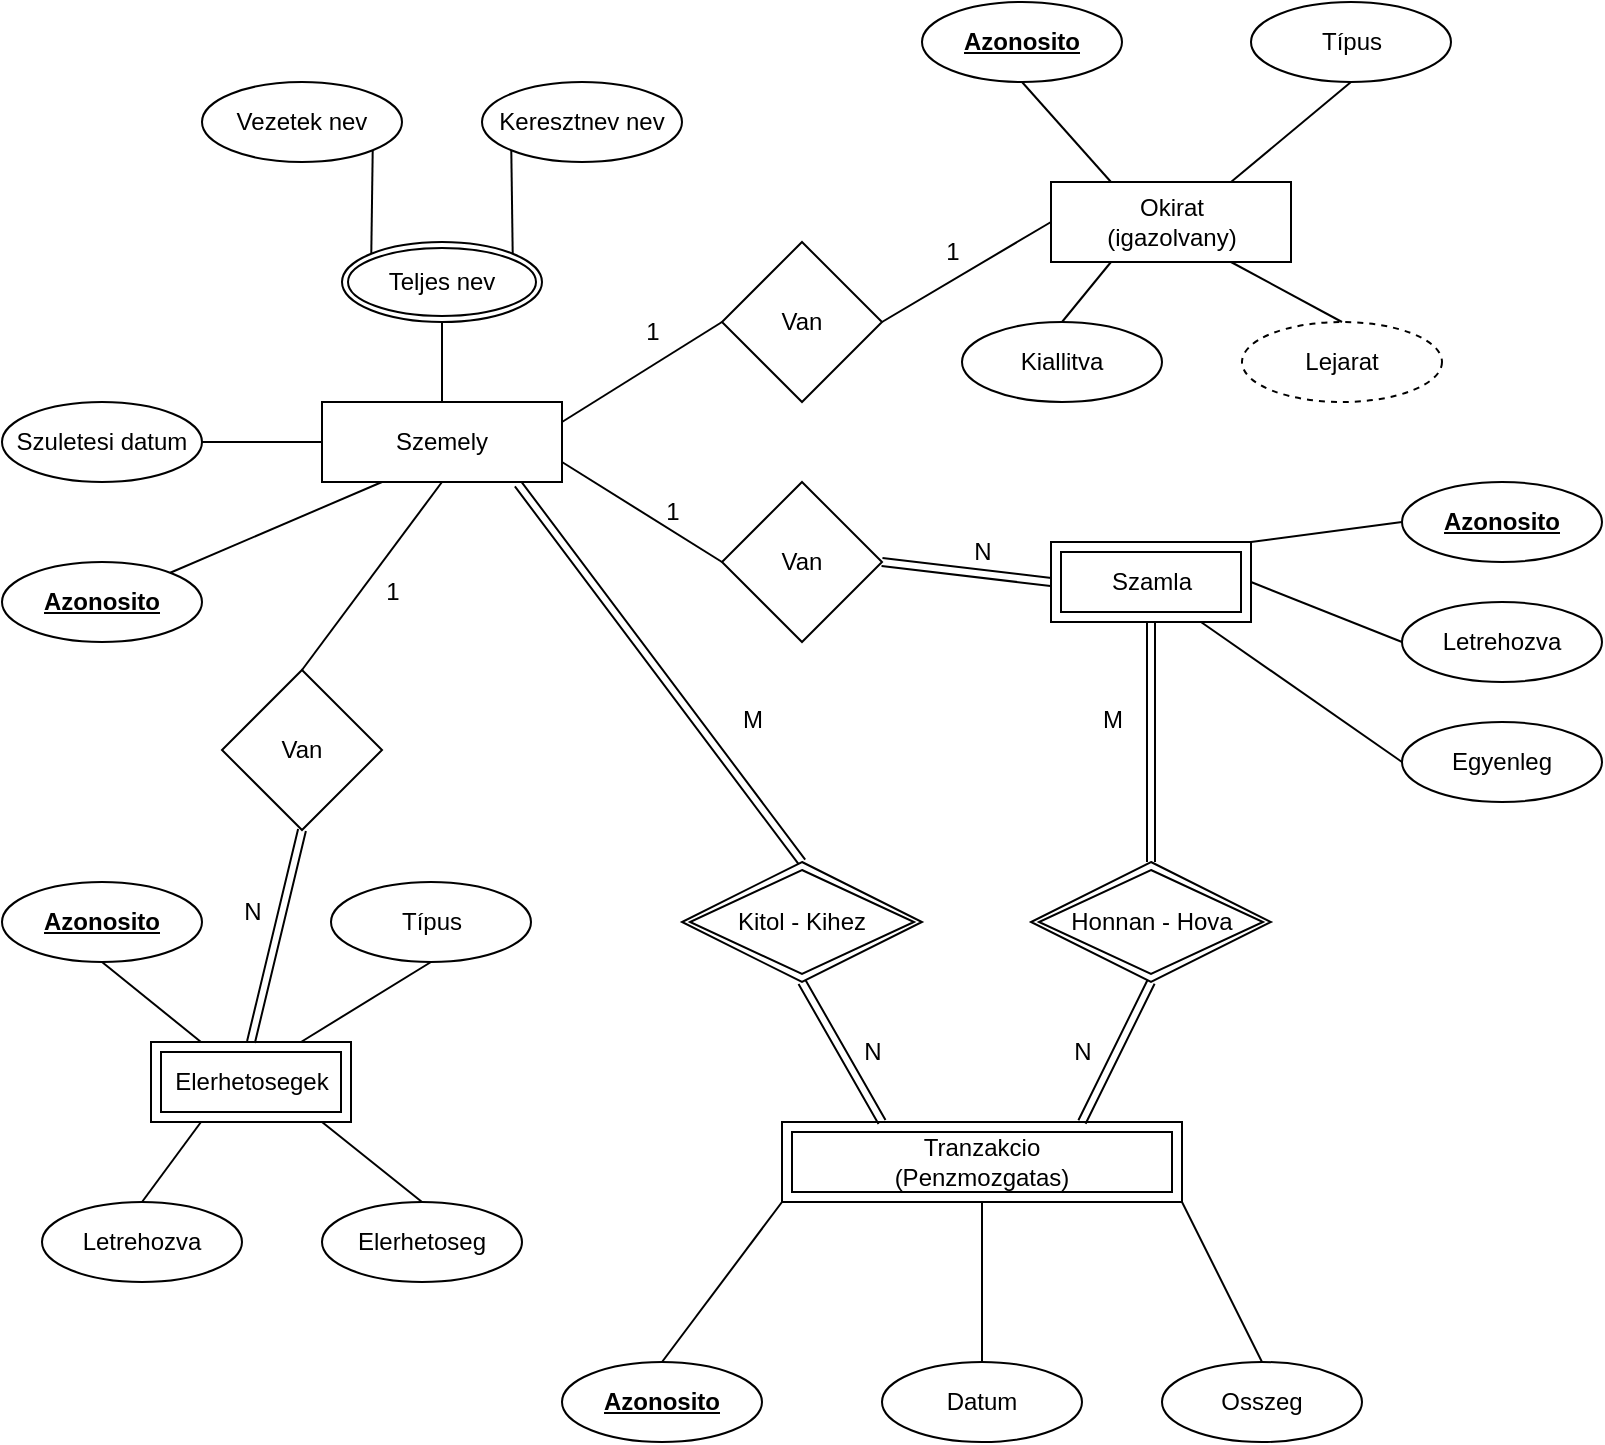 <mxfile version="22.1.4" type="device">
  <diagram id="ZhcR84m63UL_yrtATr14" name="Page-1">
    <mxGraphModel dx="1434" dy="706" grid="1" gridSize="10" guides="1" tooltips="1" connect="1" arrows="1" fold="1" page="1" pageScale="1" pageWidth="1169" pageHeight="827" background="#ffffff" math="0" shadow="0">
      <root>
        <mxCell id="0" />
        <mxCell id="1" parent="0" />
        <mxCell id="3jbmsUtakSOqrdovEyNH-1" value="Szemely" style="rounded=0;whiteSpace=wrap;html=1;" parent="1" vertex="1">
          <mxGeometry x="180" y="240" width="120" height="40" as="geometry" />
        </mxCell>
        <mxCell id="3jbmsUtakSOqrdovEyNH-2" value="Van" style="rhombus;whiteSpace=wrap;html=1;" parent="1" vertex="1">
          <mxGeometry x="380" y="160" width="80" height="80" as="geometry" />
        </mxCell>
        <mxCell id="3jbmsUtakSOqrdovEyNH-5" value="Teljes nev" style="ellipse;shape=doubleEllipse;margin=3;whiteSpace=wrap;html=1;align=center;" parent="1" vertex="1">
          <mxGeometry x="190" y="160" width="100" height="40" as="geometry" />
        </mxCell>
        <mxCell id="3jbmsUtakSOqrdovEyNH-6" value="&lt;div&gt;Vezetek nev&lt;/div&gt;" style="ellipse;whiteSpace=wrap;html=1;align=center;" parent="1" vertex="1">
          <mxGeometry x="120" y="80" width="100" height="40" as="geometry" />
        </mxCell>
        <mxCell id="3jbmsUtakSOqrdovEyNH-7" value="&lt;div&gt;Keresztnev nev&lt;/div&gt;" style="ellipse;whiteSpace=wrap;html=1;align=center;" parent="1" vertex="1">
          <mxGeometry x="260" y="80" width="100" height="40" as="geometry" />
        </mxCell>
        <mxCell id="3jbmsUtakSOqrdovEyNH-9" value="" style="endArrow=none;html=1;rounded=0;exitX=1;exitY=1;exitDx=0;exitDy=0;entryX=0;entryY=0;entryDx=0;entryDy=0;" parent="1" source="3jbmsUtakSOqrdovEyNH-6" target="3jbmsUtakSOqrdovEyNH-5" edge="1">
          <mxGeometry relative="1" as="geometry">
            <mxPoint x="310" y="170" as="sourcePoint" />
            <mxPoint x="470" y="170" as="targetPoint" />
          </mxGeometry>
        </mxCell>
        <mxCell id="3jbmsUtakSOqrdovEyNH-10" value="" style="endArrow=none;html=1;rounded=0;exitX=1;exitY=0;exitDx=0;exitDy=0;entryX=0;entryY=1;entryDx=0;entryDy=0;" parent="1" source="3jbmsUtakSOqrdovEyNH-5" target="3jbmsUtakSOqrdovEyNH-7" edge="1">
          <mxGeometry relative="1" as="geometry">
            <mxPoint x="560" y="180" as="sourcePoint" />
            <mxPoint x="720" y="180" as="targetPoint" />
          </mxGeometry>
        </mxCell>
        <mxCell id="3jbmsUtakSOqrdovEyNH-11" value="" style="endArrow=none;html=1;rounded=0;exitX=0.5;exitY=1;exitDx=0;exitDy=0;" parent="1" source="3jbmsUtakSOqrdovEyNH-5" target="3jbmsUtakSOqrdovEyNH-1" edge="1">
          <mxGeometry relative="1" as="geometry">
            <mxPoint x="560" y="180" as="sourcePoint" />
            <mxPoint x="720" y="180" as="targetPoint" />
          </mxGeometry>
        </mxCell>
        <mxCell id="3jbmsUtakSOqrdovEyNH-12" value="&lt;b&gt;&lt;u&gt;Azonosito&lt;/u&gt;&lt;/b&gt;" style="ellipse;whiteSpace=wrap;html=1;align=center;" parent="1" vertex="1">
          <mxGeometry x="20" y="320" width="100" height="40" as="geometry" />
        </mxCell>
        <mxCell id="3jbmsUtakSOqrdovEyNH-14" value="" style="endArrow=none;html=1;rounded=0;exitX=0.25;exitY=1;exitDx=0;exitDy=0;" parent="1" source="3jbmsUtakSOqrdovEyNH-1" target="3jbmsUtakSOqrdovEyNH-12" edge="1">
          <mxGeometry relative="1" as="geometry">
            <mxPoint x="560" y="180" as="sourcePoint" />
            <mxPoint x="720" y="180" as="targetPoint" />
          </mxGeometry>
        </mxCell>
        <mxCell id="3jbmsUtakSOqrdovEyNH-15" value="Szamla" style="shape=ext;margin=3;double=1;whiteSpace=wrap;html=1;align=center;" parent="1" vertex="1">
          <mxGeometry x="544.5" y="310" width="100" height="40" as="geometry" />
        </mxCell>
        <mxCell id="3jbmsUtakSOqrdovEyNH-16" value="" style="shape=link;html=1;rounded=0;exitX=0;exitY=0.5;exitDx=0;exitDy=0;entryX=1;entryY=0.5;entryDx=0;entryDy=0;" parent="1" source="3jbmsUtakSOqrdovEyNH-15" target="3jbmsUtakSOqrdovEyNH-31" edge="1">
          <mxGeometry relative="1" as="geometry">
            <mxPoint x="560" y="180" as="sourcePoint" />
            <mxPoint x="460" y="200" as="targetPoint" />
          </mxGeometry>
        </mxCell>
        <mxCell id="3jbmsUtakSOqrdovEyNH-20" value="" style="endArrow=none;html=1;rounded=0;exitX=1;exitY=0.25;exitDx=0;exitDy=0;entryX=0;entryY=0.5;entryDx=0;entryDy=0;" parent="1" source="3jbmsUtakSOqrdovEyNH-1" target="3jbmsUtakSOqrdovEyNH-2" edge="1">
          <mxGeometry relative="1" as="geometry">
            <mxPoint x="560" y="180" as="sourcePoint" />
            <mxPoint x="720" y="180" as="targetPoint" />
          </mxGeometry>
        </mxCell>
        <mxCell id="3jbmsUtakSOqrdovEyNH-21" value="" style="resizable=0;html=1;whiteSpace=wrap;align=right;verticalAlign=bottom;" parent="3jbmsUtakSOqrdovEyNH-20" connectable="0" vertex="1">
          <mxGeometry x="1" relative="1" as="geometry" />
        </mxCell>
        <mxCell id="3jbmsUtakSOqrdovEyNH-50" value="" style="resizable=0;html=1;whiteSpace=wrap;align=right;verticalAlign=bottom;" parent="3jbmsUtakSOqrdovEyNH-20" connectable="0" vertex="1">
          <mxGeometry x="1" relative="1" as="geometry">
            <mxPoint x="-289" y="440" as="offset" />
          </mxGeometry>
        </mxCell>
        <mxCell id="3jbmsUtakSOqrdovEyNH-22" value="1" style="text;html=1;align=center;verticalAlign=middle;resizable=0;points=[];autosize=1;strokeColor=none;fillColor=none;" parent="1" vertex="1">
          <mxGeometry x="330" y="190" width="30" height="30" as="geometry" />
        </mxCell>
        <mxCell id="3jbmsUtakSOqrdovEyNH-23" value="N" style="text;html=1;align=center;verticalAlign=middle;resizable=0;points=[];autosize=1;strokeColor=none;fillColor=none;" parent="1" vertex="1">
          <mxGeometry x="495" y="300" width="30" height="30" as="geometry" />
        </mxCell>
        <mxCell id="3jbmsUtakSOqrdovEyNH-24" value="&lt;div&gt;Szuletesi datum&lt;/div&gt;" style="ellipse;whiteSpace=wrap;html=1;align=center;" parent="1" vertex="1">
          <mxGeometry x="20" y="240" width="100" height="40" as="geometry" />
        </mxCell>
        <mxCell id="3jbmsUtakSOqrdovEyNH-29" value="" style="endArrow=none;html=1;rounded=0;exitX=1;exitY=0.5;exitDx=0;exitDy=0;entryX=0;entryY=0.5;entryDx=0;entryDy=0;" parent="1" source="3jbmsUtakSOqrdovEyNH-24" target="3jbmsUtakSOqrdovEyNH-1" edge="1">
          <mxGeometry relative="1" as="geometry">
            <mxPoint x="310" y="270" as="sourcePoint" />
            <mxPoint x="390" y="270" as="targetPoint" />
          </mxGeometry>
        </mxCell>
        <mxCell id="3jbmsUtakSOqrdovEyNH-30" value="" style="resizable=0;html=1;whiteSpace=wrap;align=right;verticalAlign=bottom;" parent="3jbmsUtakSOqrdovEyNH-29" connectable="0" vertex="1">
          <mxGeometry x="1" relative="1" as="geometry" />
        </mxCell>
        <mxCell id="3jbmsUtakSOqrdovEyNH-31" value="Van" style="rhombus;whiteSpace=wrap;html=1;" parent="1" vertex="1">
          <mxGeometry x="380" y="280" width="80" height="80" as="geometry" />
        </mxCell>
        <mxCell id="3jbmsUtakSOqrdovEyNH-32" value="" style="endArrow=none;html=1;rounded=0;exitX=1;exitY=0.75;exitDx=0;exitDy=0;entryX=0;entryY=0.5;entryDx=0;entryDy=0;" parent="1" source="3jbmsUtakSOqrdovEyNH-1" target="3jbmsUtakSOqrdovEyNH-31" edge="1">
          <mxGeometry relative="1" as="geometry">
            <mxPoint x="310" y="260" as="sourcePoint" />
            <mxPoint x="390" y="210" as="targetPoint" />
          </mxGeometry>
        </mxCell>
        <mxCell id="3jbmsUtakSOqrdovEyNH-33" value="" style="resizable=0;html=1;whiteSpace=wrap;align=right;verticalAlign=bottom;" parent="3jbmsUtakSOqrdovEyNH-32" connectable="0" vertex="1">
          <mxGeometry x="1" relative="1" as="geometry" />
        </mxCell>
        <mxCell id="3jbmsUtakSOqrdovEyNH-34" value="1" style="text;html=1;align=center;verticalAlign=middle;resizable=0;points=[];autosize=1;strokeColor=none;fillColor=none;" parent="1" vertex="1">
          <mxGeometry x="340" y="280" width="30" height="30" as="geometry" />
        </mxCell>
        <mxCell id="3jbmsUtakSOqrdovEyNH-38" value="&lt;b&gt;&lt;u&gt;Azonosito&lt;/u&gt;&lt;/b&gt;" style="ellipse;whiteSpace=wrap;html=1;align=center;" parent="1" vertex="1">
          <mxGeometry x="480" y="40" width="100" height="40" as="geometry" />
        </mxCell>
        <mxCell id="3jbmsUtakSOqrdovEyNH-39" value="" style="endArrow=none;html=1;rounded=0;exitX=0.25;exitY=0;exitDx=0;exitDy=0;entryX=0.5;entryY=1;entryDx=0;entryDy=0;" parent="1" source="3jbmsUtakSOqrdovEyNH-68" target="3jbmsUtakSOqrdovEyNH-38" edge="1">
          <mxGeometry relative="1" as="geometry">
            <mxPoint x="579.5" y="120" as="sourcePoint" />
            <mxPoint x="740" y="130" as="targetPoint" />
          </mxGeometry>
        </mxCell>
        <mxCell id="3jbmsUtakSOqrdovEyNH-40" value="Kiallitva" style="ellipse;whiteSpace=wrap;html=1;align=center;" parent="1" vertex="1">
          <mxGeometry x="500" y="200" width="100" height="40" as="geometry" />
        </mxCell>
        <mxCell id="3jbmsUtakSOqrdovEyNH-41" value="Lejarat" style="ellipse;whiteSpace=wrap;html=1;align=center;dashed=1;" parent="1" vertex="1">
          <mxGeometry x="640" y="200" width="100" height="40" as="geometry" />
        </mxCell>
        <mxCell id="3jbmsUtakSOqrdovEyNH-44" value="" style="endArrow=none;html=1;rounded=0;exitX=0.25;exitY=1;exitDx=0;exitDy=0;entryX=0.5;entryY=0;entryDx=0;entryDy=0;" parent="1" source="3jbmsUtakSOqrdovEyNH-68" target="3jbmsUtakSOqrdovEyNH-40" edge="1">
          <mxGeometry relative="1" as="geometry">
            <mxPoint x="579.5" y="160" as="sourcePoint" />
            <mxPoint x="680" y="325" as="targetPoint" />
          </mxGeometry>
        </mxCell>
        <mxCell id="3jbmsUtakSOqrdovEyNH-45" value="" style="endArrow=none;html=1;rounded=0;exitX=0.75;exitY=1;exitDx=0;exitDy=0;entryX=0.5;entryY=0;entryDx=0;entryDy=0;" parent="1" source="3jbmsUtakSOqrdovEyNH-68" target="3jbmsUtakSOqrdovEyNH-41" edge="1">
          <mxGeometry relative="1" as="geometry">
            <mxPoint x="640" y="160" as="sourcePoint" />
            <mxPoint x="610" y="200" as="targetPoint" />
          </mxGeometry>
        </mxCell>
        <mxCell id="3jbmsUtakSOqrdovEyNH-46" value="Típus" style="ellipse;whiteSpace=wrap;html=1;align=center;" parent="1" vertex="1">
          <mxGeometry x="644.5" y="40" width="100" height="40" as="geometry" />
        </mxCell>
        <mxCell id="3jbmsUtakSOqrdovEyNH-47" value="" style="endArrow=none;html=1;rounded=0;exitX=0.75;exitY=0;exitDx=0;exitDy=0;entryX=0.5;entryY=1;entryDx=0;entryDy=0;" parent="1" source="3jbmsUtakSOqrdovEyNH-68" target="3jbmsUtakSOqrdovEyNH-46" edge="1">
          <mxGeometry relative="1" as="geometry">
            <mxPoint x="629.5" y="120" as="sourcePoint" />
            <mxPoint x="710" y="110" as="targetPoint" />
          </mxGeometry>
        </mxCell>
        <mxCell id="3jbmsUtakSOqrdovEyNH-49" value="Van" style="rhombus;whiteSpace=wrap;html=1;" parent="1" vertex="1">
          <mxGeometry x="130" y="374" width="80" height="80" as="geometry" />
        </mxCell>
        <mxCell id="3jbmsUtakSOqrdovEyNH-51" value="Elerhetosegek" style="shape=ext;margin=3;double=1;whiteSpace=wrap;html=1;align=center;" parent="1" vertex="1">
          <mxGeometry x="94.5" y="560" width="100" height="40" as="geometry" />
        </mxCell>
        <mxCell id="3jbmsUtakSOqrdovEyNH-54" value="&lt;b&gt;&lt;u&gt;Azonosito&lt;/u&gt;&lt;/b&gt;" style="ellipse;whiteSpace=wrap;html=1;align=center;" parent="1" vertex="1">
          <mxGeometry x="20" y="480" width="100" height="40" as="geometry" />
        </mxCell>
        <mxCell id="3jbmsUtakSOqrdovEyNH-55" value="" style="endArrow=none;html=1;rounded=0;exitX=0.25;exitY=0;exitDx=0;exitDy=0;entryX=0.5;entryY=1;entryDx=0;entryDy=0;" parent="1" source="3jbmsUtakSOqrdovEyNH-51" target="3jbmsUtakSOqrdovEyNH-54" edge="1">
          <mxGeometry relative="1" as="geometry">
            <mxPoint x="386" y="525" as="sourcePoint" />
            <mxPoint x="280" y="570" as="targetPoint" />
          </mxGeometry>
        </mxCell>
        <mxCell id="3jbmsUtakSOqrdovEyNH-56" value="Letrehozva" style="ellipse;whiteSpace=wrap;html=1;align=center;" parent="1" vertex="1">
          <mxGeometry x="40" y="640" width="100" height="40" as="geometry" />
        </mxCell>
        <mxCell id="3jbmsUtakSOqrdovEyNH-57" value="Elerhetoseg" style="ellipse;whiteSpace=wrap;html=1;align=center;" parent="1" vertex="1">
          <mxGeometry x="180" y="640" width="100" height="40" as="geometry" />
        </mxCell>
        <mxCell id="3jbmsUtakSOqrdovEyNH-58" value="" style="endArrow=none;html=1;rounded=0;exitX=0.25;exitY=1;exitDx=0;exitDy=0;entryX=0.5;entryY=0;entryDx=0;entryDy=0;" parent="1" source="3jbmsUtakSOqrdovEyNH-51" target="3jbmsUtakSOqrdovEyNH-56" edge="1">
          <mxGeometry relative="1" as="geometry">
            <mxPoint x="326" y="720" as="sourcePoint" />
            <mxPoint x="220" y="765" as="targetPoint" />
          </mxGeometry>
        </mxCell>
        <mxCell id="3jbmsUtakSOqrdovEyNH-59" value="" style="endArrow=none;html=1;rounded=0;exitX=0.25;exitY=1;exitDx=0;exitDy=0;entryX=0.5;entryY=0;entryDx=0;entryDy=0;" parent="1" target="3jbmsUtakSOqrdovEyNH-57" edge="1">
          <mxGeometry relative="1" as="geometry">
            <mxPoint x="180" y="600" as="sourcePoint" />
            <mxPoint x="150" y="640" as="targetPoint" />
          </mxGeometry>
        </mxCell>
        <mxCell id="3jbmsUtakSOqrdovEyNH-60" value="Típus" style="ellipse;whiteSpace=wrap;html=1;align=center;" parent="1" vertex="1">
          <mxGeometry x="184.5" y="480" width="100" height="40" as="geometry" />
        </mxCell>
        <mxCell id="3jbmsUtakSOqrdovEyNH-61" value="" style="endArrow=none;html=1;rounded=0;exitX=0.75;exitY=0;exitDx=0;exitDy=0;entryX=0.5;entryY=1;entryDx=0;entryDy=0;" parent="1" source="3jbmsUtakSOqrdovEyNH-51" target="3jbmsUtakSOqrdovEyNH-60" edge="1">
          <mxGeometry relative="1" as="geometry">
            <mxPoint x="300" y="590" as="sourcePoint" />
            <mxPoint x="250" y="550" as="targetPoint" />
          </mxGeometry>
        </mxCell>
        <mxCell id="3jbmsUtakSOqrdovEyNH-62" value="" style="shape=link;html=1;rounded=0;exitX=0.5;exitY=1;exitDx=0;exitDy=0;entryX=0.5;entryY=0;entryDx=0;entryDy=0;" parent="1" source="3jbmsUtakSOqrdovEyNH-49" target="3jbmsUtakSOqrdovEyNH-51" edge="1">
          <mxGeometry relative="1" as="geometry">
            <mxPoint x="160" y="480" as="sourcePoint" />
            <mxPoint x="120" y="510" as="targetPoint" />
          </mxGeometry>
        </mxCell>
        <mxCell id="3jbmsUtakSOqrdovEyNH-63" value="" style="endArrow=none;html=1;rounded=0;exitX=0.5;exitY=1;exitDx=0;exitDy=0;entryX=0.5;entryY=0;entryDx=0;entryDy=0;" parent="1" source="3jbmsUtakSOqrdovEyNH-1" target="3jbmsUtakSOqrdovEyNH-49" edge="1">
          <mxGeometry relative="1" as="geometry">
            <mxPoint x="260" y="329" as="sourcePoint" />
            <mxPoint x="154" y="374" as="targetPoint" />
          </mxGeometry>
        </mxCell>
        <mxCell id="3jbmsUtakSOqrdovEyNH-64" value="N" style="text;html=1;align=center;verticalAlign=middle;resizable=0;points=[];autosize=1;strokeColor=none;fillColor=none;" parent="1" vertex="1">
          <mxGeometry x="129.5" y="480" width="30" height="30" as="geometry" />
        </mxCell>
        <mxCell id="3jbmsUtakSOqrdovEyNH-65" value="1" style="text;html=1;align=center;verticalAlign=middle;resizable=0;points=[];autosize=1;strokeColor=none;fillColor=none;" parent="1" vertex="1">
          <mxGeometry x="200" y="320" width="30" height="30" as="geometry" />
        </mxCell>
        <mxCell id="3jbmsUtakSOqrdovEyNH-66" value="" style="endArrow=none;html=1;rounded=0;exitX=0;exitY=0.5;exitDx=0;exitDy=0;entryX=1;entryY=0.5;entryDx=0;entryDy=0;" parent="1" source="3jbmsUtakSOqrdovEyNH-68" target="3jbmsUtakSOqrdovEyNH-2" edge="1">
          <mxGeometry relative="1" as="geometry">
            <mxPoint x="554.5" y="140" as="sourcePoint" />
            <mxPoint x="440" y="200" as="targetPoint" />
          </mxGeometry>
        </mxCell>
        <mxCell id="3jbmsUtakSOqrdovEyNH-67" value="1" style="text;html=1;align=center;verticalAlign=middle;resizable=0;points=[];autosize=1;strokeColor=none;fillColor=none;" parent="1" vertex="1">
          <mxGeometry x="480" y="150" width="30" height="30" as="geometry" />
        </mxCell>
        <mxCell id="3jbmsUtakSOqrdovEyNH-68" value="&lt;div&gt;Okirat&lt;/div&gt;&lt;div&gt;(igazolvany)&lt;br&gt;&lt;/div&gt;" style="rounded=0;whiteSpace=wrap;html=1;" parent="1" vertex="1">
          <mxGeometry x="544.5" y="130" width="120" height="40" as="geometry" />
        </mxCell>
        <mxCell id="3jbmsUtakSOqrdovEyNH-69" value="&lt;div&gt;Tranzakcio&lt;/div&gt;&lt;div&gt;(Penzmozgatas)&lt;br&gt;&lt;/div&gt;" style="shape=ext;margin=3;double=1;whiteSpace=wrap;html=1;align=center;" parent="1" vertex="1">
          <mxGeometry x="410" y="600" width="200" height="40" as="geometry" />
        </mxCell>
        <mxCell id="3jbmsUtakSOqrdovEyNH-71" value="" style="shape=link;html=1;rounded=0;exitX=0.817;exitY=1.025;exitDx=0;exitDy=0;exitPerimeter=0;entryX=0.5;entryY=0;entryDx=0;entryDy=0;" parent="1" source="3jbmsUtakSOqrdovEyNH-1" target="3jbmsUtakSOqrdovEyNH-95" edge="1">
          <mxGeometry relative="1" as="geometry">
            <mxPoint x="385" y="480" as="sourcePoint" />
            <mxPoint x="420" y="460" as="targetPoint" />
          </mxGeometry>
        </mxCell>
        <mxCell id="3jbmsUtakSOqrdovEyNH-76" value="" style="shape=link;html=1;rounded=0;entryX=0.25;entryY=0;entryDx=0;entryDy=0;exitX=0.5;exitY=1;exitDx=0;exitDy=0;" parent="1" source="3jbmsUtakSOqrdovEyNH-95" target="3jbmsUtakSOqrdovEyNH-69" edge="1">
          <mxGeometry relative="1" as="geometry">
            <mxPoint x="400" y="560" as="sourcePoint" />
            <mxPoint x="765.5" y="739" as="targetPoint" />
          </mxGeometry>
        </mxCell>
        <mxCell id="3jbmsUtakSOqrdovEyNH-77" value="" style="shape=link;html=1;rounded=0;exitX=0.5;exitY=1;exitDx=0;exitDy=0;entryX=0.5;entryY=0;entryDx=0;entryDy=0;" parent="1" source="3jbmsUtakSOqrdovEyNH-15" target="3jbmsUtakSOqrdovEyNH-97" edge="1">
          <mxGeometry relative="1" as="geometry">
            <mxPoint x="664.5" y="410.5" as="sourcePoint" />
            <mxPoint x="594.5" y="460" as="targetPoint" />
          </mxGeometry>
        </mxCell>
        <mxCell id="3jbmsUtakSOqrdovEyNH-78" value="" style="shape=link;html=1;rounded=0;exitX=0.5;exitY=1;exitDx=0;exitDy=0;entryX=0.75;entryY=0;entryDx=0;entryDy=0;" parent="1" source="3jbmsUtakSOqrdovEyNH-97" target="3jbmsUtakSOqrdovEyNH-69" edge="1">
          <mxGeometry relative="1" as="geometry">
            <mxPoint x="594.5" y="540" as="sourcePoint" />
            <mxPoint x="470" y="610" as="targetPoint" />
          </mxGeometry>
        </mxCell>
        <mxCell id="3jbmsUtakSOqrdovEyNH-79" value="N" style="text;html=1;align=center;verticalAlign=middle;resizable=0;points=[];autosize=1;strokeColor=none;fillColor=none;" parent="1" vertex="1">
          <mxGeometry x="544.5" y="550" width="30" height="30" as="geometry" />
        </mxCell>
        <mxCell id="3jbmsUtakSOqrdovEyNH-80" value="N" style="text;html=1;align=center;verticalAlign=middle;resizable=0;points=[];autosize=1;strokeColor=none;fillColor=none;" parent="1" vertex="1">
          <mxGeometry x="440" y="550" width="30" height="30" as="geometry" />
        </mxCell>
        <mxCell id="3jbmsUtakSOqrdovEyNH-81" value="M" style="text;html=1;align=center;verticalAlign=middle;resizable=0;points=[];autosize=1;strokeColor=none;fillColor=none;" parent="1" vertex="1">
          <mxGeometry x="380" y="384" width="30" height="30" as="geometry" />
        </mxCell>
        <mxCell id="3jbmsUtakSOqrdovEyNH-82" value="M" style="text;html=1;align=center;verticalAlign=middle;resizable=0;points=[];autosize=1;strokeColor=none;fillColor=none;" parent="1" vertex="1">
          <mxGeometry x="560" y="384" width="30" height="30" as="geometry" />
        </mxCell>
        <mxCell id="3jbmsUtakSOqrdovEyNH-83" value="&lt;b&gt;&lt;u&gt;Azonosito&lt;/u&gt;&lt;/b&gt;" style="ellipse;whiteSpace=wrap;html=1;align=center;" parent="1" vertex="1">
          <mxGeometry x="300" y="720" width="100" height="40" as="geometry" />
        </mxCell>
        <mxCell id="3jbmsUtakSOqrdovEyNH-84" value="" style="endArrow=none;html=1;rounded=0;exitX=0.5;exitY=0;exitDx=0;exitDy=0;entryX=0;entryY=1;entryDx=0;entryDy=0;" parent="1" source="3jbmsUtakSOqrdovEyNH-83" target="3jbmsUtakSOqrdovEyNH-69" edge="1">
          <mxGeometry relative="1" as="geometry">
            <mxPoint x="370" y="710" as="sourcePoint" />
            <mxPoint x="440" y="670" as="targetPoint" />
          </mxGeometry>
        </mxCell>
        <mxCell id="3jbmsUtakSOqrdovEyNH-87" value="Datum" style="ellipse;whiteSpace=wrap;html=1;align=center;" parent="1" vertex="1">
          <mxGeometry x="460" y="720" width="100" height="40" as="geometry" />
        </mxCell>
        <mxCell id="3jbmsUtakSOqrdovEyNH-91" value="" style="endArrow=none;html=1;rounded=0;exitX=0.5;exitY=0;exitDx=0;exitDy=0;entryX=0.5;entryY=1;entryDx=0;entryDy=0;" parent="1" source="3jbmsUtakSOqrdovEyNH-87" target="3jbmsUtakSOqrdovEyNH-69" edge="1">
          <mxGeometry relative="1" as="geometry">
            <mxPoint x="580" y="730" as="sourcePoint" />
            <mxPoint x="550" y="650" as="targetPoint" />
          </mxGeometry>
        </mxCell>
        <mxCell id="3jbmsUtakSOqrdovEyNH-95" value="Kitol - Kihez" style="shape=rhombus;double=1;perimeter=rhombusPerimeter;whiteSpace=wrap;html=1;align=center;" parent="1" vertex="1">
          <mxGeometry x="360" y="470" width="120" height="60" as="geometry" />
        </mxCell>
        <mxCell id="3jbmsUtakSOqrdovEyNH-97" value="Honnan - Hova" style="shape=rhombus;double=1;perimeter=rhombusPerimeter;whiteSpace=wrap;html=1;align=center;" parent="1" vertex="1">
          <mxGeometry x="534.5" y="470" width="120" height="60" as="geometry" />
        </mxCell>
        <mxCell id="nA2mqKcWVyRxWZkpUI0n-1" value="&lt;b&gt;&lt;u&gt;Azonosito&lt;/u&gt;&lt;/b&gt;" style="ellipse;whiteSpace=wrap;html=1;align=center;" parent="1" vertex="1">
          <mxGeometry x="720" y="280" width="100" height="40" as="geometry" />
        </mxCell>
        <mxCell id="nA2mqKcWVyRxWZkpUI0n-2" value="Letrehozva" style="ellipse;whiteSpace=wrap;html=1;align=center;" parent="1" vertex="1">
          <mxGeometry x="720" y="340" width="100" height="40" as="geometry" />
        </mxCell>
        <mxCell id="nA2mqKcWVyRxWZkpUI0n-4" value="Egyenleg" style="ellipse;whiteSpace=wrap;html=1;align=center;" parent="1" vertex="1">
          <mxGeometry x="720" y="400" width="100" height="40" as="geometry" />
        </mxCell>
        <mxCell id="nA2mqKcWVyRxWZkpUI0n-5" value="" style="endArrow=none;html=1;rounded=0;exitX=0;exitY=0.5;exitDx=0;exitDy=0;entryX=1;entryY=0;entryDx=0;entryDy=0;" parent="1" source="nA2mqKcWVyRxWZkpUI0n-1" target="3jbmsUtakSOqrdovEyNH-15" edge="1">
          <mxGeometry relative="1" as="geometry">
            <mxPoint x="700" y="340" as="sourcePoint" />
            <mxPoint x="630" y="434" as="targetPoint" />
          </mxGeometry>
        </mxCell>
        <mxCell id="nA2mqKcWVyRxWZkpUI0n-6" value="" style="endArrow=none;html=1;rounded=0;exitX=0;exitY=0.5;exitDx=0;exitDy=0;entryX=1;entryY=0.5;entryDx=0;entryDy=0;" parent="1" source="nA2mqKcWVyRxWZkpUI0n-2" target="3jbmsUtakSOqrdovEyNH-15" edge="1">
          <mxGeometry relative="1" as="geometry">
            <mxPoint x="730" y="310" as="sourcePoint" />
            <mxPoint x="655" y="320" as="targetPoint" />
          </mxGeometry>
        </mxCell>
        <mxCell id="nA2mqKcWVyRxWZkpUI0n-8" value="" style="endArrow=none;html=1;rounded=0;exitX=0;exitY=0.5;exitDx=0;exitDy=0;entryX=0.75;entryY=1;entryDx=0;entryDy=0;" parent="1" source="nA2mqKcWVyRxWZkpUI0n-4" target="3jbmsUtakSOqrdovEyNH-15" edge="1">
          <mxGeometry relative="1" as="geometry">
            <mxPoint x="705" y="460" as="sourcePoint" />
            <mxPoint x="630" y="430" as="targetPoint" />
          </mxGeometry>
        </mxCell>
        <mxCell id="swxgn1POPDVMR8X_cBkS-1" value="Osszeg" style="ellipse;whiteSpace=wrap;html=1;align=center;" parent="1" vertex="1">
          <mxGeometry x="600" y="720" width="100" height="40" as="geometry" />
        </mxCell>
        <mxCell id="swxgn1POPDVMR8X_cBkS-2" value="" style="endArrow=none;html=1;rounded=0;exitX=0.5;exitY=0;exitDx=0;exitDy=0;entryX=1;entryY=1;entryDx=0;entryDy=0;" parent="1" source="swxgn1POPDVMR8X_cBkS-1" target="3jbmsUtakSOqrdovEyNH-69" edge="1">
          <mxGeometry relative="1" as="geometry">
            <mxPoint x="585" y="736" as="sourcePoint" />
            <mxPoint x="570" y="650" as="targetPoint" />
          </mxGeometry>
        </mxCell>
      </root>
    </mxGraphModel>
  </diagram>
</mxfile>
